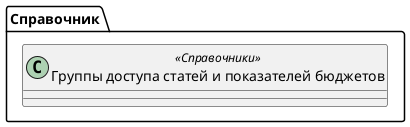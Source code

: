 ﻿@startuml ГруппыДоступаСтатейИПоказателейБюджетов
'!include templates.wsd
'..\include templates.wsd
class Справочник.ГруппыДоступаСтатейИПоказателейБюджетов as "Группы доступа статей и показателей бюджетов" <<Справочники>>
{
}
@enduml
